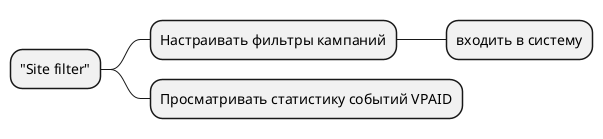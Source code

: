 @startmindmap

* "Site filter"

** Настраивать фильтры кампаний
*** входить в систему

** Просматривать статистику событий VPAID

@endmindmap